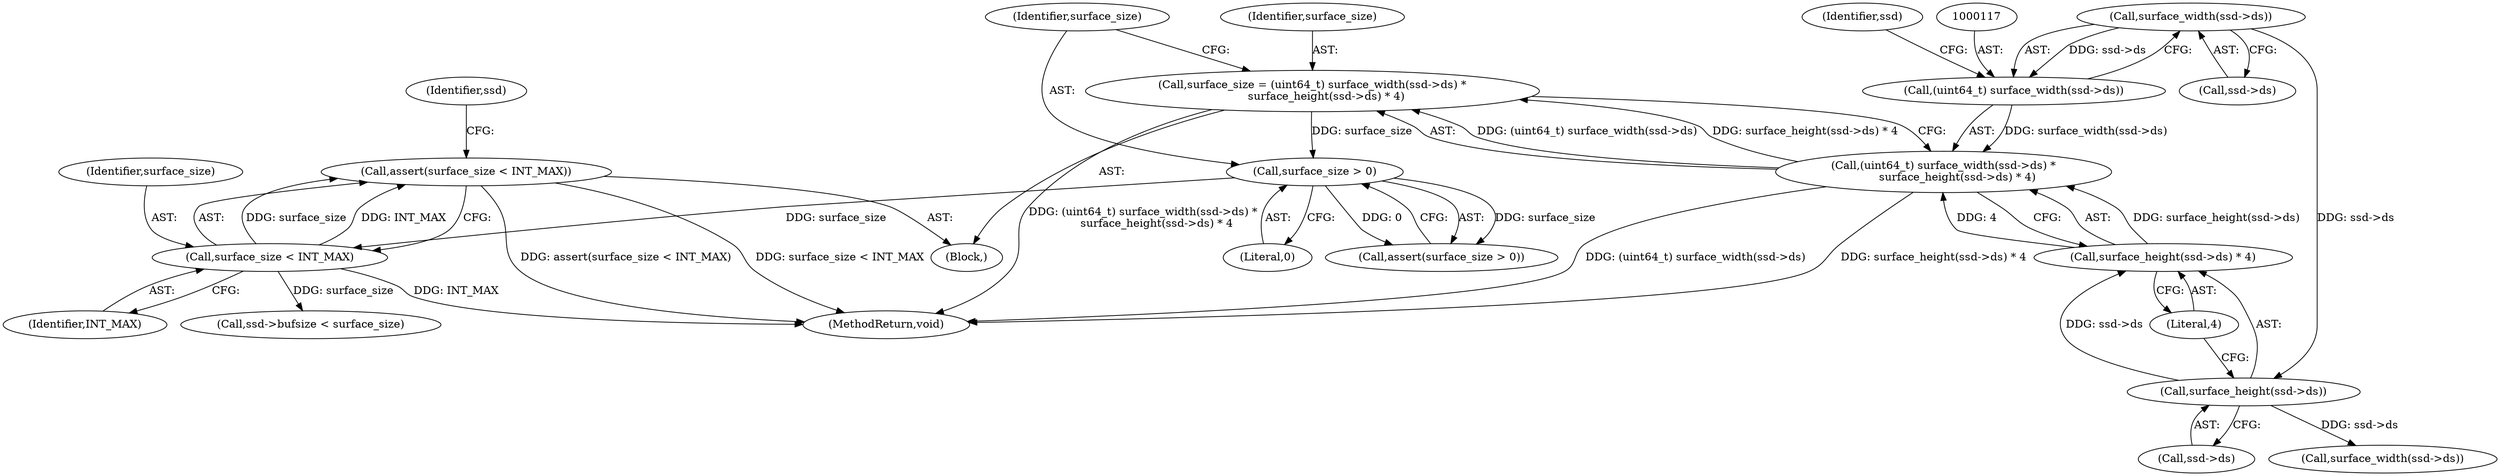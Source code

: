 digraph "0_qemu_ab9509cceabef28071e41bdfa073083859c949a7_0@API" {
"1000132" [label="(Call,assert(surface_size < INT_MAX))"];
"1000133" [label="(Call,surface_size < INT_MAX)"];
"1000129" [label="(Call,surface_size > 0)"];
"1000113" [label="(Call,surface_size = (uint64_t) surface_width(ssd->ds) *\n        surface_height(ssd->ds) * 4)"];
"1000115" [label="(Call,(uint64_t) surface_width(ssd->ds) *\n        surface_height(ssd->ds) * 4)"];
"1000116" [label="(Call,(uint64_t) surface_width(ssd->ds))"];
"1000118" [label="(Call,surface_width(ssd->ds))"];
"1000122" [label="(Call,surface_height(ssd->ds) * 4)"];
"1000123" [label="(Call,surface_height(ssd->ds))"];
"1000130" [label="(Identifier,surface_size)"];
"1000113" [label="(Call,surface_size = (uint64_t) surface_width(ssd->ds) *\n        surface_height(ssd->ds) * 4)"];
"1000123" [label="(Call,surface_height(ssd->ds))"];
"1000131" [label="(Literal,0)"];
"1000115" [label="(Call,(uint64_t) surface_width(ssd->ds) *\n        surface_height(ssd->ds) * 4)"];
"1000119" [label="(Call,ssd->ds)"];
"1000137" [label="(Call,ssd->bufsize < surface_size)"];
"1000303" [label="(MethodReturn,void)"];
"1000122" [label="(Call,surface_height(ssd->ds) * 4)"];
"1000124" [label="(Call,ssd->ds)"];
"1000114" [label="(Identifier,surface_size)"];
"1000116" [label="(Call,(uint64_t) surface_width(ssd->ds))"];
"1000134" [label="(Identifier,surface_size)"];
"1000127" [label="(Literal,4)"];
"1000125" [label="(Identifier,ssd)"];
"1000132" [label="(Call,assert(surface_size < INT_MAX))"];
"1000135" [label="(Identifier,INT_MAX)"];
"1000128" [label="(Call,assert(surface_size > 0))"];
"1000139" [label="(Identifier,ssd)"];
"1000169" [label="(Call,surface_width(ssd->ds))"];
"1000129" [label="(Call,surface_size > 0)"];
"1000133" [label="(Call,surface_size < INT_MAX)"];
"1000104" [label="(Block,)"];
"1000118" [label="(Call,surface_width(ssd->ds))"];
"1000132" -> "1000104"  [label="AST: "];
"1000132" -> "1000133"  [label="CFG: "];
"1000133" -> "1000132"  [label="AST: "];
"1000139" -> "1000132"  [label="CFG: "];
"1000132" -> "1000303"  [label="DDG: assert(surface_size < INT_MAX)"];
"1000132" -> "1000303"  [label="DDG: surface_size < INT_MAX"];
"1000133" -> "1000132"  [label="DDG: surface_size"];
"1000133" -> "1000132"  [label="DDG: INT_MAX"];
"1000133" -> "1000135"  [label="CFG: "];
"1000134" -> "1000133"  [label="AST: "];
"1000135" -> "1000133"  [label="AST: "];
"1000133" -> "1000303"  [label="DDG: INT_MAX"];
"1000129" -> "1000133"  [label="DDG: surface_size"];
"1000133" -> "1000137"  [label="DDG: surface_size"];
"1000129" -> "1000128"  [label="AST: "];
"1000129" -> "1000131"  [label="CFG: "];
"1000130" -> "1000129"  [label="AST: "];
"1000131" -> "1000129"  [label="AST: "];
"1000128" -> "1000129"  [label="CFG: "];
"1000129" -> "1000128"  [label="DDG: surface_size"];
"1000129" -> "1000128"  [label="DDG: 0"];
"1000113" -> "1000129"  [label="DDG: surface_size"];
"1000113" -> "1000104"  [label="AST: "];
"1000113" -> "1000115"  [label="CFG: "];
"1000114" -> "1000113"  [label="AST: "];
"1000115" -> "1000113"  [label="AST: "];
"1000130" -> "1000113"  [label="CFG: "];
"1000113" -> "1000303"  [label="DDG: (uint64_t) surface_width(ssd->ds) *\n        surface_height(ssd->ds) * 4"];
"1000115" -> "1000113"  [label="DDG: (uint64_t) surface_width(ssd->ds)"];
"1000115" -> "1000113"  [label="DDG: surface_height(ssd->ds) * 4"];
"1000115" -> "1000122"  [label="CFG: "];
"1000116" -> "1000115"  [label="AST: "];
"1000122" -> "1000115"  [label="AST: "];
"1000115" -> "1000303"  [label="DDG: surface_height(ssd->ds) * 4"];
"1000115" -> "1000303"  [label="DDG: (uint64_t) surface_width(ssd->ds)"];
"1000116" -> "1000115"  [label="DDG: surface_width(ssd->ds)"];
"1000122" -> "1000115"  [label="DDG: surface_height(ssd->ds)"];
"1000122" -> "1000115"  [label="DDG: 4"];
"1000116" -> "1000118"  [label="CFG: "];
"1000117" -> "1000116"  [label="AST: "];
"1000118" -> "1000116"  [label="AST: "];
"1000125" -> "1000116"  [label="CFG: "];
"1000118" -> "1000116"  [label="DDG: ssd->ds"];
"1000118" -> "1000119"  [label="CFG: "];
"1000119" -> "1000118"  [label="AST: "];
"1000118" -> "1000123"  [label="DDG: ssd->ds"];
"1000122" -> "1000127"  [label="CFG: "];
"1000123" -> "1000122"  [label="AST: "];
"1000127" -> "1000122"  [label="AST: "];
"1000123" -> "1000122"  [label="DDG: ssd->ds"];
"1000123" -> "1000124"  [label="CFG: "];
"1000124" -> "1000123"  [label="AST: "];
"1000127" -> "1000123"  [label="CFG: "];
"1000123" -> "1000169"  [label="DDG: ssd->ds"];
}
